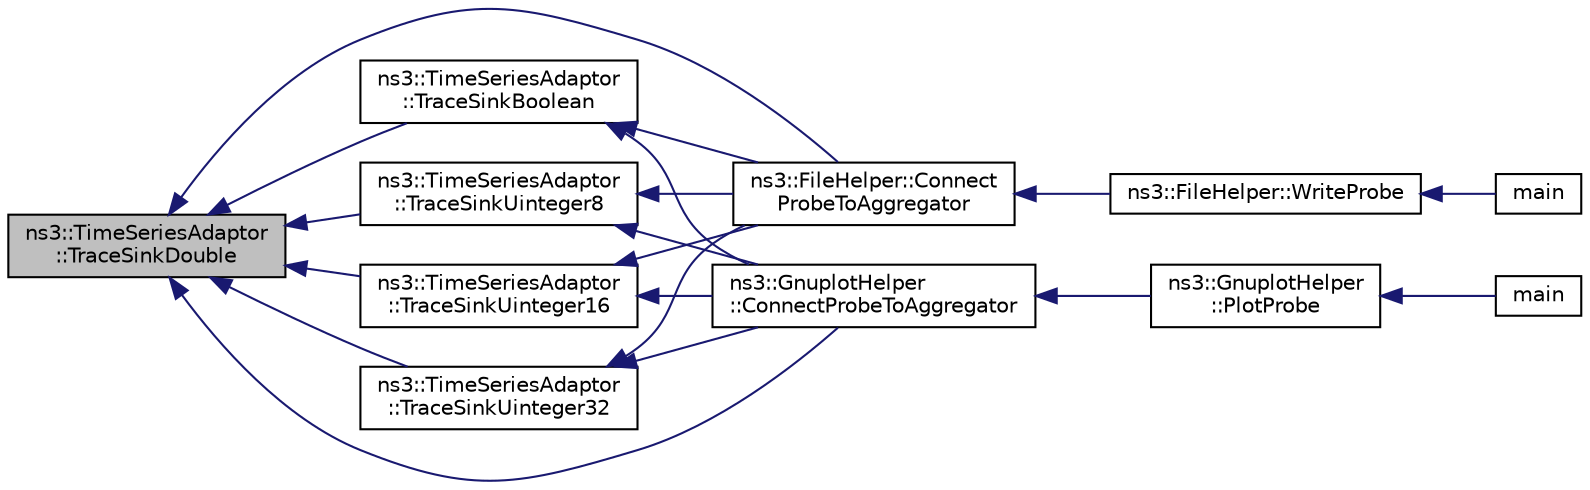 digraph "ns3::TimeSeriesAdaptor::TraceSinkDouble"
{
  edge [fontname="Helvetica",fontsize="10",labelfontname="Helvetica",labelfontsize="10"];
  node [fontname="Helvetica",fontsize="10",shape=record];
  rankdir="LR";
  Node1 [label="ns3::TimeSeriesAdaptor\l::TraceSinkDouble",height=0.2,width=0.4,color="black", fillcolor="grey75", style="filled", fontcolor="black"];
  Node1 -> Node2 [dir="back",color="midnightblue",fontsize="10",style="solid"];
  Node2 [label="ns3::FileHelper::Connect\lProbeToAggregator",height=0.2,width=0.4,color="black", fillcolor="white", style="filled",URL="$d4/ded/classns3_1_1FileHelper.html#af67443ae87a58eeaa0536b38e9349a07",tooltip="Connects the probe to the aggregator. "];
  Node2 -> Node3 [dir="back",color="midnightblue",fontsize="10",style="solid"];
  Node3 [label="ns3::FileHelper::WriteProbe",height=0.2,width=0.4,color="black", fillcolor="white", style="filled",URL="$d4/ded/classns3_1_1FileHelper.html#a365494ad1ae02d54ac2e3a134a101d2b"];
  Node3 -> Node4 [dir="back",color="midnightblue",fontsize="10",style="solid"];
  Node4 [label="main",height=0.2,width=0.4,color="black", fillcolor="white", style="filled",URL="$d9/d72/file-helper-example_8cc.html#a0ddf1224851353fc92bfbff6f499fa97"];
  Node1 -> Node5 [dir="back",color="midnightblue",fontsize="10",style="solid"];
  Node5 [label="ns3::GnuplotHelper\l::ConnectProbeToAggregator",height=0.2,width=0.4,color="black", fillcolor="white", style="filled",URL="$de/d3f/classns3_1_1GnuplotHelper.html#ad80ba9cf7fe4c4c5fc9c165d7d04955d",tooltip="Connects the probe to the aggregator. "];
  Node5 -> Node6 [dir="back",color="midnightblue",fontsize="10",style="solid"];
  Node6 [label="ns3::GnuplotHelper\l::PlotProbe",height=0.2,width=0.4,color="black", fillcolor="white", style="filled",URL="$de/d3f/classns3_1_1GnuplotHelper.html#a755eeb654e6d2c3ab3ab9674e21480f9"];
  Node6 -> Node7 [dir="back",color="midnightblue",fontsize="10",style="solid"];
  Node7 [label="main",height=0.2,width=0.4,color="black", fillcolor="white", style="filled",URL="$d7/d40/gnuplot-helper-example_8cc.html#a0ddf1224851353fc92bfbff6f499fa97"];
  Node1 -> Node8 [dir="back",color="midnightblue",fontsize="10",style="solid"];
  Node8 [label="ns3::TimeSeriesAdaptor\l::TraceSinkBoolean",height=0.2,width=0.4,color="black", fillcolor="white", style="filled",URL="$d7/d3e/classns3_1_1TimeSeriesAdaptor.html#a85bb6303947154ffeefb4ab5c96c7bc3",tooltip="Trace sink for receiving data from bool valued trace sources. "];
  Node8 -> Node2 [dir="back",color="midnightblue",fontsize="10",style="solid"];
  Node8 -> Node5 [dir="back",color="midnightblue",fontsize="10",style="solid"];
  Node1 -> Node9 [dir="back",color="midnightblue",fontsize="10",style="solid"];
  Node9 [label="ns3::TimeSeriesAdaptor\l::TraceSinkUinteger8",height=0.2,width=0.4,color="black", fillcolor="white", style="filled",URL="$d7/d3e/classns3_1_1TimeSeriesAdaptor.html#a5f8fb38787207ef1b0cedc841bec7ff8",tooltip="Trace sink for receiving data from uint8_t valued trace sources. "];
  Node9 -> Node2 [dir="back",color="midnightblue",fontsize="10",style="solid"];
  Node9 -> Node5 [dir="back",color="midnightblue",fontsize="10",style="solid"];
  Node1 -> Node10 [dir="back",color="midnightblue",fontsize="10",style="solid"];
  Node10 [label="ns3::TimeSeriesAdaptor\l::TraceSinkUinteger16",height=0.2,width=0.4,color="black", fillcolor="white", style="filled",URL="$d7/d3e/classns3_1_1TimeSeriesAdaptor.html#ae292de4e1a29362d3ee5e26150244cb6",tooltip="Trace sink for receiving data from uint16_t valued trace sources. "];
  Node10 -> Node2 [dir="back",color="midnightblue",fontsize="10",style="solid"];
  Node10 -> Node5 [dir="back",color="midnightblue",fontsize="10",style="solid"];
  Node1 -> Node11 [dir="back",color="midnightblue",fontsize="10",style="solid"];
  Node11 [label="ns3::TimeSeriesAdaptor\l::TraceSinkUinteger32",height=0.2,width=0.4,color="black", fillcolor="white", style="filled",URL="$d7/d3e/classns3_1_1TimeSeriesAdaptor.html#add04eee090a86dc859b2415710c85b30",tooltip="Trace sink for receiving data from uint32_t valued trace sources. "];
  Node11 -> Node2 [dir="back",color="midnightblue",fontsize="10",style="solid"];
  Node11 -> Node5 [dir="back",color="midnightblue",fontsize="10",style="solid"];
}
